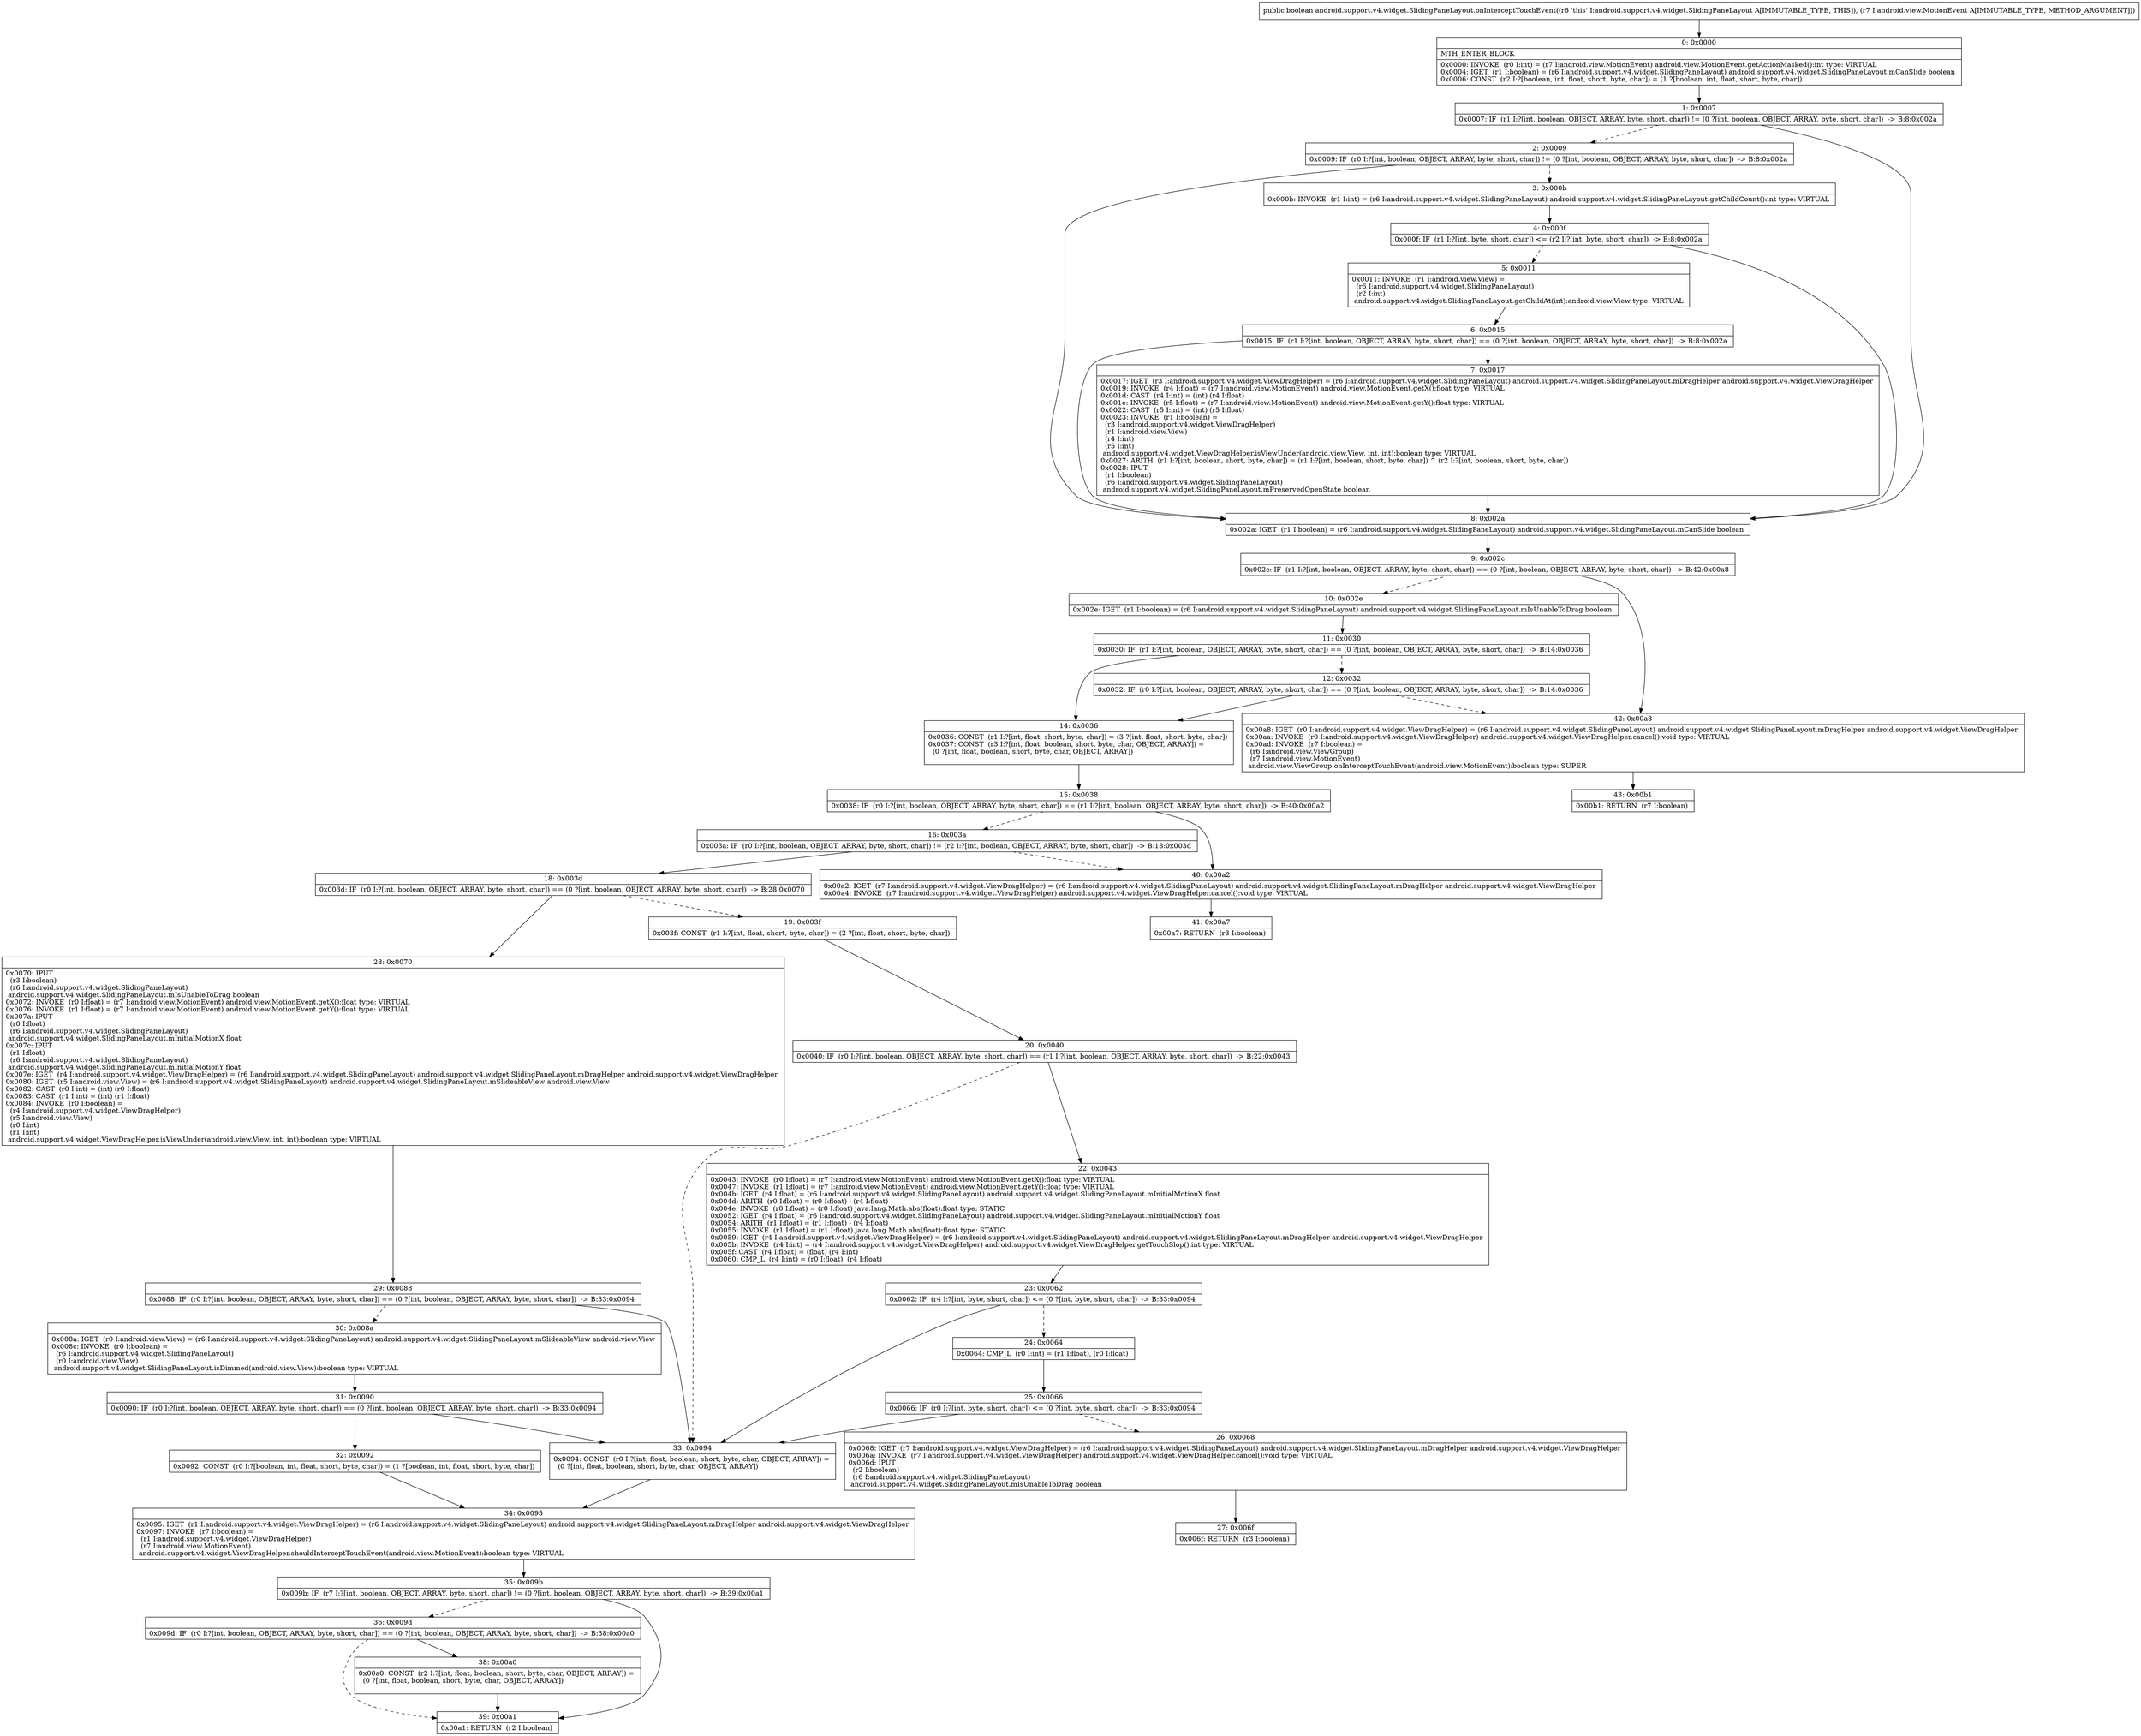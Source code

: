 digraph "CFG forandroid.support.v4.widget.SlidingPaneLayout.onInterceptTouchEvent(Landroid\/view\/MotionEvent;)Z" {
Node_0 [shape=record,label="{0\:\ 0x0000|MTH_ENTER_BLOCK\l|0x0000: INVOKE  (r0 I:int) = (r7 I:android.view.MotionEvent) android.view.MotionEvent.getActionMasked():int type: VIRTUAL \l0x0004: IGET  (r1 I:boolean) = (r6 I:android.support.v4.widget.SlidingPaneLayout) android.support.v4.widget.SlidingPaneLayout.mCanSlide boolean \l0x0006: CONST  (r2 I:?[boolean, int, float, short, byte, char]) = (1 ?[boolean, int, float, short, byte, char]) \l}"];
Node_1 [shape=record,label="{1\:\ 0x0007|0x0007: IF  (r1 I:?[int, boolean, OBJECT, ARRAY, byte, short, char]) != (0 ?[int, boolean, OBJECT, ARRAY, byte, short, char])  \-\> B:8:0x002a \l}"];
Node_2 [shape=record,label="{2\:\ 0x0009|0x0009: IF  (r0 I:?[int, boolean, OBJECT, ARRAY, byte, short, char]) != (0 ?[int, boolean, OBJECT, ARRAY, byte, short, char])  \-\> B:8:0x002a \l}"];
Node_3 [shape=record,label="{3\:\ 0x000b|0x000b: INVOKE  (r1 I:int) = (r6 I:android.support.v4.widget.SlidingPaneLayout) android.support.v4.widget.SlidingPaneLayout.getChildCount():int type: VIRTUAL \l}"];
Node_4 [shape=record,label="{4\:\ 0x000f|0x000f: IF  (r1 I:?[int, byte, short, char]) \<= (r2 I:?[int, byte, short, char])  \-\> B:8:0x002a \l}"];
Node_5 [shape=record,label="{5\:\ 0x0011|0x0011: INVOKE  (r1 I:android.view.View) = \l  (r6 I:android.support.v4.widget.SlidingPaneLayout)\l  (r2 I:int)\l android.support.v4.widget.SlidingPaneLayout.getChildAt(int):android.view.View type: VIRTUAL \l}"];
Node_6 [shape=record,label="{6\:\ 0x0015|0x0015: IF  (r1 I:?[int, boolean, OBJECT, ARRAY, byte, short, char]) == (0 ?[int, boolean, OBJECT, ARRAY, byte, short, char])  \-\> B:8:0x002a \l}"];
Node_7 [shape=record,label="{7\:\ 0x0017|0x0017: IGET  (r3 I:android.support.v4.widget.ViewDragHelper) = (r6 I:android.support.v4.widget.SlidingPaneLayout) android.support.v4.widget.SlidingPaneLayout.mDragHelper android.support.v4.widget.ViewDragHelper \l0x0019: INVOKE  (r4 I:float) = (r7 I:android.view.MotionEvent) android.view.MotionEvent.getX():float type: VIRTUAL \l0x001d: CAST  (r4 I:int) = (int) (r4 I:float) \l0x001e: INVOKE  (r5 I:float) = (r7 I:android.view.MotionEvent) android.view.MotionEvent.getY():float type: VIRTUAL \l0x0022: CAST  (r5 I:int) = (int) (r5 I:float) \l0x0023: INVOKE  (r1 I:boolean) = \l  (r3 I:android.support.v4.widget.ViewDragHelper)\l  (r1 I:android.view.View)\l  (r4 I:int)\l  (r5 I:int)\l android.support.v4.widget.ViewDragHelper.isViewUnder(android.view.View, int, int):boolean type: VIRTUAL \l0x0027: ARITH  (r1 I:?[int, boolean, short, byte, char]) = (r1 I:?[int, boolean, short, byte, char]) ^ (r2 I:?[int, boolean, short, byte, char]) \l0x0028: IPUT  \l  (r1 I:boolean)\l  (r6 I:android.support.v4.widget.SlidingPaneLayout)\l android.support.v4.widget.SlidingPaneLayout.mPreservedOpenState boolean \l}"];
Node_8 [shape=record,label="{8\:\ 0x002a|0x002a: IGET  (r1 I:boolean) = (r6 I:android.support.v4.widget.SlidingPaneLayout) android.support.v4.widget.SlidingPaneLayout.mCanSlide boolean \l}"];
Node_9 [shape=record,label="{9\:\ 0x002c|0x002c: IF  (r1 I:?[int, boolean, OBJECT, ARRAY, byte, short, char]) == (0 ?[int, boolean, OBJECT, ARRAY, byte, short, char])  \-\> B:42:0x00a8 \l}"];
Node_10 [shape=record,label="{10\:\ 0x002e|0x002e: IGET  (r1 I:boolean) = (r6 I:android.support.v4.widget.SlidingPaneLayout) android.support.v4.widget.SlidingPaneLayout.mIsUnableToDrag boolean \l}"];
Node_11 [shape=record,label="{11\:\ 0x0030|0x0030: IF  (r1 I:?[int, boolean, OBJECT, ARRAY, byte, short, char]) == (0 ?[int, boolean, OBJECT, ARRAY, byte, short, char])  \-\> B:14:0x0036 \l}"];
Node_12 [shape=record,label="{12\:\ 0x0032|0x0032: IF  (r0 I:?[int, boolean, OBJECT, ARRAY, byte, short, char]) == (0 ?[int, boolean, OBJECT, ARRAY, byte, short, char])  \-\> B:14:0x0036 \l}"];
Node_14 [shape=record,label="{14\:\ 0x0036|0x0036: CONST  (r1 I:?[int, float, short, byte, char]) = (3 ?[int, float, short, byte, char]) \l0x0037: CONST  (r3 I:?[int, float, boolean, short, byte, char, OBJECT, ARRAY]) = \l  (0 ?[int, float, boolean, short, byte, char, OBJECT, ARRAY])\l \l}"];
Node_15 [shape=record,label="{15\:\ 0x0038|0x0038: IF  (r0 I:?[int, boolean, OBJECT, ARRAY, byte, short, char]) == (r1 I:?[int, boolean, OBJECT, ARRAY, byte, short, char])  \-\> B:40:0x00a2 \l}"];
Node_16 [shape=record,label="{16\:\ 0x003a|0x003a: IF  (r0 I:?[int, boolean, OBJECT, ARRAY, byte, short, char]) != (r2 I:?[int, boolean, OBJECT, ARRAY, byte, short, char])  \-\> B:18:0x003d \l}"];
Node_18 [shape=record,label="{18\:\ 0x003d|0x003d: IF  (r0 I:?[int, boolean, OBJECT, ARRAY, byte, short, char]) == (0 ?[int, boolean, OBJECT, ARRAY, byte, short, char])  \-\> B:28:0x0070 \l}"];
Node_19 [shape=record,label="{19\:\ 0x003f|0x003f: CONST  (r1 I:?[int, float, short, byte, char]) = (2 ?[int, float, short, byte, char]) \l}"];
Node_20 [shape=record,label="{20\:\ 0x0040|0x0040: IF  (r0 I:?[int, boolean, OBJECT, ARRAY, byte, short, char]) == (r1 I:?[int, boolean, OBJECT, ARRAY, byte, short, char])  \-\> B:22:0x0043 \l}"];
Node_22 [shape=record,label="{22\:\ 0x0043|0x0043: INVOKE  (r0 I:float) = (r7 I:android.view.MotionEvent) android.view.MotionEvent.getX():float type: VIRTUAL \l0x0047: INVOKE  (r1 I:float) = (r7 I:android.view.MotionEvent) android.view.MotionEvent.getY():float type: VIRTUAL \l0x004b: IGET  (r4 I:float) = (r6 I:android.support.v4.widget.SlidingPaneLayout) android.support.v4.widget.SlidingPaneLayout.mInitialMotionX float \l0x004d: ARITH  (r0 I:float) = (r0 I:float) \- (r4 I:float) \l0x004e: INVOKE  (r0 I:float) = (r0 I:float) java.lang.Math.abs(float):float type: STATIC \l0x0052: IGET  (r4 I:float) = (r6 I:android.support.v4.widget.SlidingPaneLayout) android.support.v4.widget.SlidingPaneLayout.mInitialMotionY float \l0x0054: ARITH  (r1 I:float) = (r1 I:float) \- (r4 I:float) \l0x0055: INVOKE  (r1 I:float) = (r1 I:float) java.lang.Math.abs(float):float type: STATIC \l0x0059: IGET  (r4 I:android.support.v4.widget.ViewDragHelper) = (r6 I:android.support.v4.widget.SlidingPaneLayout) android.support.v4.widget.SlidingPaneLayout.mDragHelper android.support.v4.widget.ViewDragHelper \l0x005b: INVOKE  (r4 I:int) = (r4 I:android.support.v4.widget.ViewDragHelper) android.support.v4.widget.ViewDragHelper.getTouchSlop():int type: VIRTUAL \l0x005f: CAST  (r4 I:float) = (float) (r4 I:int) \l0x0060: CMP_L  (r4 I:int) = (r0 I:float), (r4 I:float) \l}"];
Node_23 [shape=record,label="{23\:\ 0x0062|0x0062: IF  (r4 I:?[int, byte, short, char]) \<= (0 ?[int, byte, short, char])  \-\> B:33:0x0094 \l}"];
Node_24 [shape=record,label="{24\:\ 0x0064|0x0064: CMP_L  (r0 I:int) = (r1 I:float), (r0 I:float) \l}"];
Node_25 [shape=record,label="{25\:\ 0x0066|0x0066: IF  (r0 I:?[int, byte, short, char]) \<= (0 ?[int, byte, short, char])  \-\> B:33:0x0094 \l}"];
Node_26 [shape=record,label="{26\:\ 0x0068|0x0068: IGET  (r7 I:android.support.v4.widget.ViewDragHelper) = (r6 I:android.support.v4.widget.SlidingPaneLayout) android.support.v4.widget.SlidingPaneLayout.mDragHelper android.support.v4.widget.ViewDragHelper \l0x006a: INVOKE  (r7 I:android.support.v4.widget.ViewDragHelper) android.support.v4.widget.ViewDragHelper.cancel():void type: VIRTUAL \l0x006d: IPUT  \l  (r2 I:boolean)\l  (r6 I:android.support.v4.widget.SlidingPaneLayout)\l android.support.v4.widget.SlidingPaneLayout.mIsUnableToDrag boolean \l}"];
Node_27 [shape=record,label="{27\:\ 0x006f|0x006f: RETURN  (r3 I:boolean) \l}"];
Node_28 [shape=record,label="{28\:\ 0x0070|0x0070: IPUT  \l  (r3 I:boolean)\l  (r6 I:android.support.v4.widget.SlidingPaneLayout)\l android.support.v4.widget.SlidingPaneLayout.mIsUnableToDrag boolean \l0x0072: INVOKE  (r0 I:float) = (r7 I:android.view.MotionEvent) android.view.MotionEvent.getX():float type: VIRTUAL \l0x0076: INVOKE  (r1 I:float) = (r7 I:android.view.MotionEvent) android.view.MotionEvent.getY():float type: VIRTUAL \l0x007a: IPUT  \l  (r0 I:float)\l  (r6 I:android.support.v4.widget.SlidingPaneLayout)\l android.support.v4.widget.SlidingPaneLayout.mInitialMotionX float \l0x007c: IPUT  \l  (r1 I:float)\l  (r6 I:android.support.v4.widget.SlidingPaneLayout)\l android.support.v4.widget.SlidingPaneLayout.mInitialMotionY float \l0x007e: IGET  (r4 I:android.support.v4.widget.ViewDragHelper) = (r6 I:android.support.v4.widget.SlidingPaneLayout) android.support.v4.widget.SlidingPaneLayout.mDragHelper android.support.v4.widget.ViewDragHelper \l0x0080: IGET  (r5 I:android.view.View) = (r6 I:android.support.v4.widget.SlidingPaneLayout) android.support.v4.widget.SlidingPaneLayout.mSlideableView android.view.View \l0x0082: CAST  (r0 I:int) = (int) (r0 I:float) \l0x0083: CAST  (r1 I:int) = (int) (r1 I:float) \l0x0084: INVOKE  (r0 I:boolean) = \l  (r4 I:android.support.v4.widget.ViewDragHelper)\l  (r5 I:android.view.View)\l  (r0 I:int)\l  (r1 I:int)\l android.support.v4.widget.ViewDragHelper.isViewUnder(android.view.View, int, int):boolean type: VIRTUAL \l}"];
Node_29 [shape=record,label="{29\:\ 0x0088|0x0088: IF  (r0 I:?[int, boolean, OBJECT, ARRAY, byte, short, char]) == (0 ?[int, boolean, OBJECT, ARRAY, byte, short, char])  \-\> B:33:0x0094 \l}"];
Node_30 [shape=record,label="{30\:\ 0x008a|0x008a: IGET  (r0 I:android.view.View) = (r6 I:android.support.v4.widget.SlidingPaneLayout) android.support.v4.widget.SlidingPaneLayout.mSlideableView android.view.View \l0x008c: INVOKE  (r0 I:boolean) = \l  (r6 I:android.support.v4.widget.SlidingPaneLayout)\l  (r0 I:android.view.View)\l android.support.v4.widget.SlidingPaneLayout.isDimmed(android.view.View):boolean type: VIRTUAL \l}"];
Node_31 [shape=record,label="{31\:\ 0x0090|0x0090: IF  (r0 I:?[int, boolean, OBJECT, ARRAY, byte, short, char]) == (0 ?[int, boolean, OBJECT, ARRAY, byte, short, char])  \-\> B:33:0x0094 \l}"];
Node_32 [shape=record,label="{32\:\ 0x0092|0x0092: CONST  (r0 I:?[boolean, int, float, short, byte, char]) = (1 ?[boolean, int, float, short, byte, char]) \l}"];
Node_33 [shape=record,label="{33\:\ 0x0094|0x0094: CONST  (r0 I:?[int, float, boolean, short, byte, char, OBJECT, ARRAY]) = \l  (0 ?[int, float, boolean, short, byte, char, OBJECT, ARRAY])\l \l}"];
Node_34 [shape=record,label="{34\:\ 0x0095|0x0095: IGET  (r1 I:android.support.v4.widget.ViewDragHelper) = (r6 I:android.support.v4.widget.SlidingPaneLayout) android.support.v4.widget.SlidingPaneLayout.mDragHelper android.support.v4.widget.ViewDragHelper \l0x0097: INVOKE  (r7 I:boolean) = \l  (r1 I:android.support.v4.widget.ViewDragHelper)\l  (r7 I:android.view.MotionEvent)\l android.support.v4.widget.ViewDragHelper.shouldInterceptTouchEvent(android.view.MotionEvent):boolean type: VIRTUAL \l}"];
Node_35 [shape=record,label="{35\:\ 0x009b|0x009b: IF  (r7 I:?[int, boolean, OBJECT, ARRAY, byte, short, char]) != (0 ?[int, boolean, OBJECT, ARRAY, byte, short, char])  \-\> B:39:0x00a1 \l}"];
Node_36 [shape=record,label="{36\:\ 0x009d|0x009d: IF  (r0 I:?[int, boolean, OBJECT, ARRAY, byte, short, char]) == (0 ?[int, boolean, OBJECT, ARRAY, byte, short, char])  \-\> B:38:0x00a0 \l}"];
Node_38 [shape=record,label="{38\:\ 0x00a0|0x00a0: CONST  (r2 I:?[int, float, boolean, short, byte, char, OBJECT, ARRAY]) = \l  (0 ?[int, float, boolean, short, byte, char, OBJECT, ARRAY])\l \l}"];
Node_39 [shape=record,label="{39\:\ 0x00a1|0x00a1: RETURN  (r2 I:boolean) \l}"];
Node_40 [shape=record,label="{40\:\ 0x00a2|0x00a2: IGET  (r7 I:android.support.v4.widget.ViewDragHelper) = (r6 I:android.support.v4.widget.SlidingPaneLayout) android.support.v4.widget.SlidingPaneLayout.mDragHelper android.support.v4.widget.ViewDragHelper \l0x00a4: INVOKE  (r7 I:android.support.v4.widget.ViewDragHelper) android.support.v4.widget.ViewDragHelper.cancel():void type: VIRTUAL \l}"];
Node_41 [shape=record,label="{41\:\ 0x00a7|0x00a7: RETURN  (r3 I:boolean) \l}"];
Node_42 [shape=record,label="{42\:\ 0x00a8|0x00a8: IGET  (r0 I:android.support.v4.widget.ViewDragHelper) = (r6 I:android.support.v4.widget.SlidingPaneLayout) android.support.v4.widget.SlidingPaneLayout.mDragHelper android.support.v4.widget.ViewDragHelper \l0x00aa: INVOKE  (r0 I:android.support.v4.widget.ViewDragHelper) android.support.v4.widget.ViewDragHelper.cancel():void type: VIRTUAL \l0x00ad: INVOKE  (r7 I:boolean) = \l  (r6 I:android.view.ViewGroup)\l  (r7 I:android.view.MotionEvent)\l android.view.ViewGroup.onInterceptTouchEvent(android.view.MotionEvent):boolean type: SUPER \l}"];
Node_43 [shape=record,label="{43\:\ 0x00b1|0x00b1: RETURN  (r7 I:boolean) \l}"];
MethodNode[shape=record,label="{public boolean android.support.v4.widget.SlidingPaneLayout.onInterceptTouchEvent((r6 'this' I:android.support.v4.widget.SlidingPaneLayout A[IMMUTABLE_TYPE, THIS]), (r7 I:android.view.MotionEvent A[IMMUTABLE_TYPE, METHOD_ARGUMENT])) }"];
MethodNode -> Node_0;
Node_0 -> Node_1;
Node_1 -> Node_2[style=dashed];
Node_1 -> Node_8;
Node_2 -> Node_3[style=dashed];
Node_2 -> Node_8;
Node_3 -> Node_4;
Node_4 -> Node_5[style=dashed];
Node_4 -> Node_8;
Node_5 -> Node_6;
Node_6 -> Node_7[style=dashed];
Node_6 -> Node_8;
Node_7 -> Node_8;
Node_8 -> Node_9;
Node_9 -> Node_10[style=dashed];
Node_9 -> Node_42;
Node_10 -> Node_11;
Node_11 -> Node_12[style=dashed];
Node_11 -> Node_14;
Node_12 -> Node_14;
Node_12 -> Node_42[style=dashed];
Node_14 -> Node_15;
Node_15 -> Node_16[style=dashed];
Node_15 -> Node_40;
Node_16 -> Node_18;
Node_16 -> Node_40[style=dashed];
Node_18 -> Node_19[style=dashed];
Node_18 -> Node_28;
Node_19 -> Node_20;
Node_20 -> Node_22;
Node_20 -> Node_33[style=dashed];
Node_22 -> Node_23;
Node_23 -> Node_24[style=dashed];
Node_23 -> Node_33;
Node_24 -> Node_25;
Node_25 -> Node_26[style=dashed];
Node_25 -> Node_33;
Node_26 -> Node_27;
Node_28 -> Node_29;
Node_29 -> Node_30[style=dashed];
Node_29 -> Node_33;
Node_30 -> Node_31;
Node_31 -> Node_32[style=dashed];
Node_31 -> Node_33;
Node_32 -> Node_34;
Node_33 -> Node_34;
Node_34 -> Node_35;
Node_35 -> Node_36[style=dashed];
Node_35 -> Node_39;
Node_36 -> Node_38;
Node_36 -> Node_39[style=dashed];
Node_38 -> Node_39;
Node_40 -> Node_41;
Node_42 -> Node_43;
}

